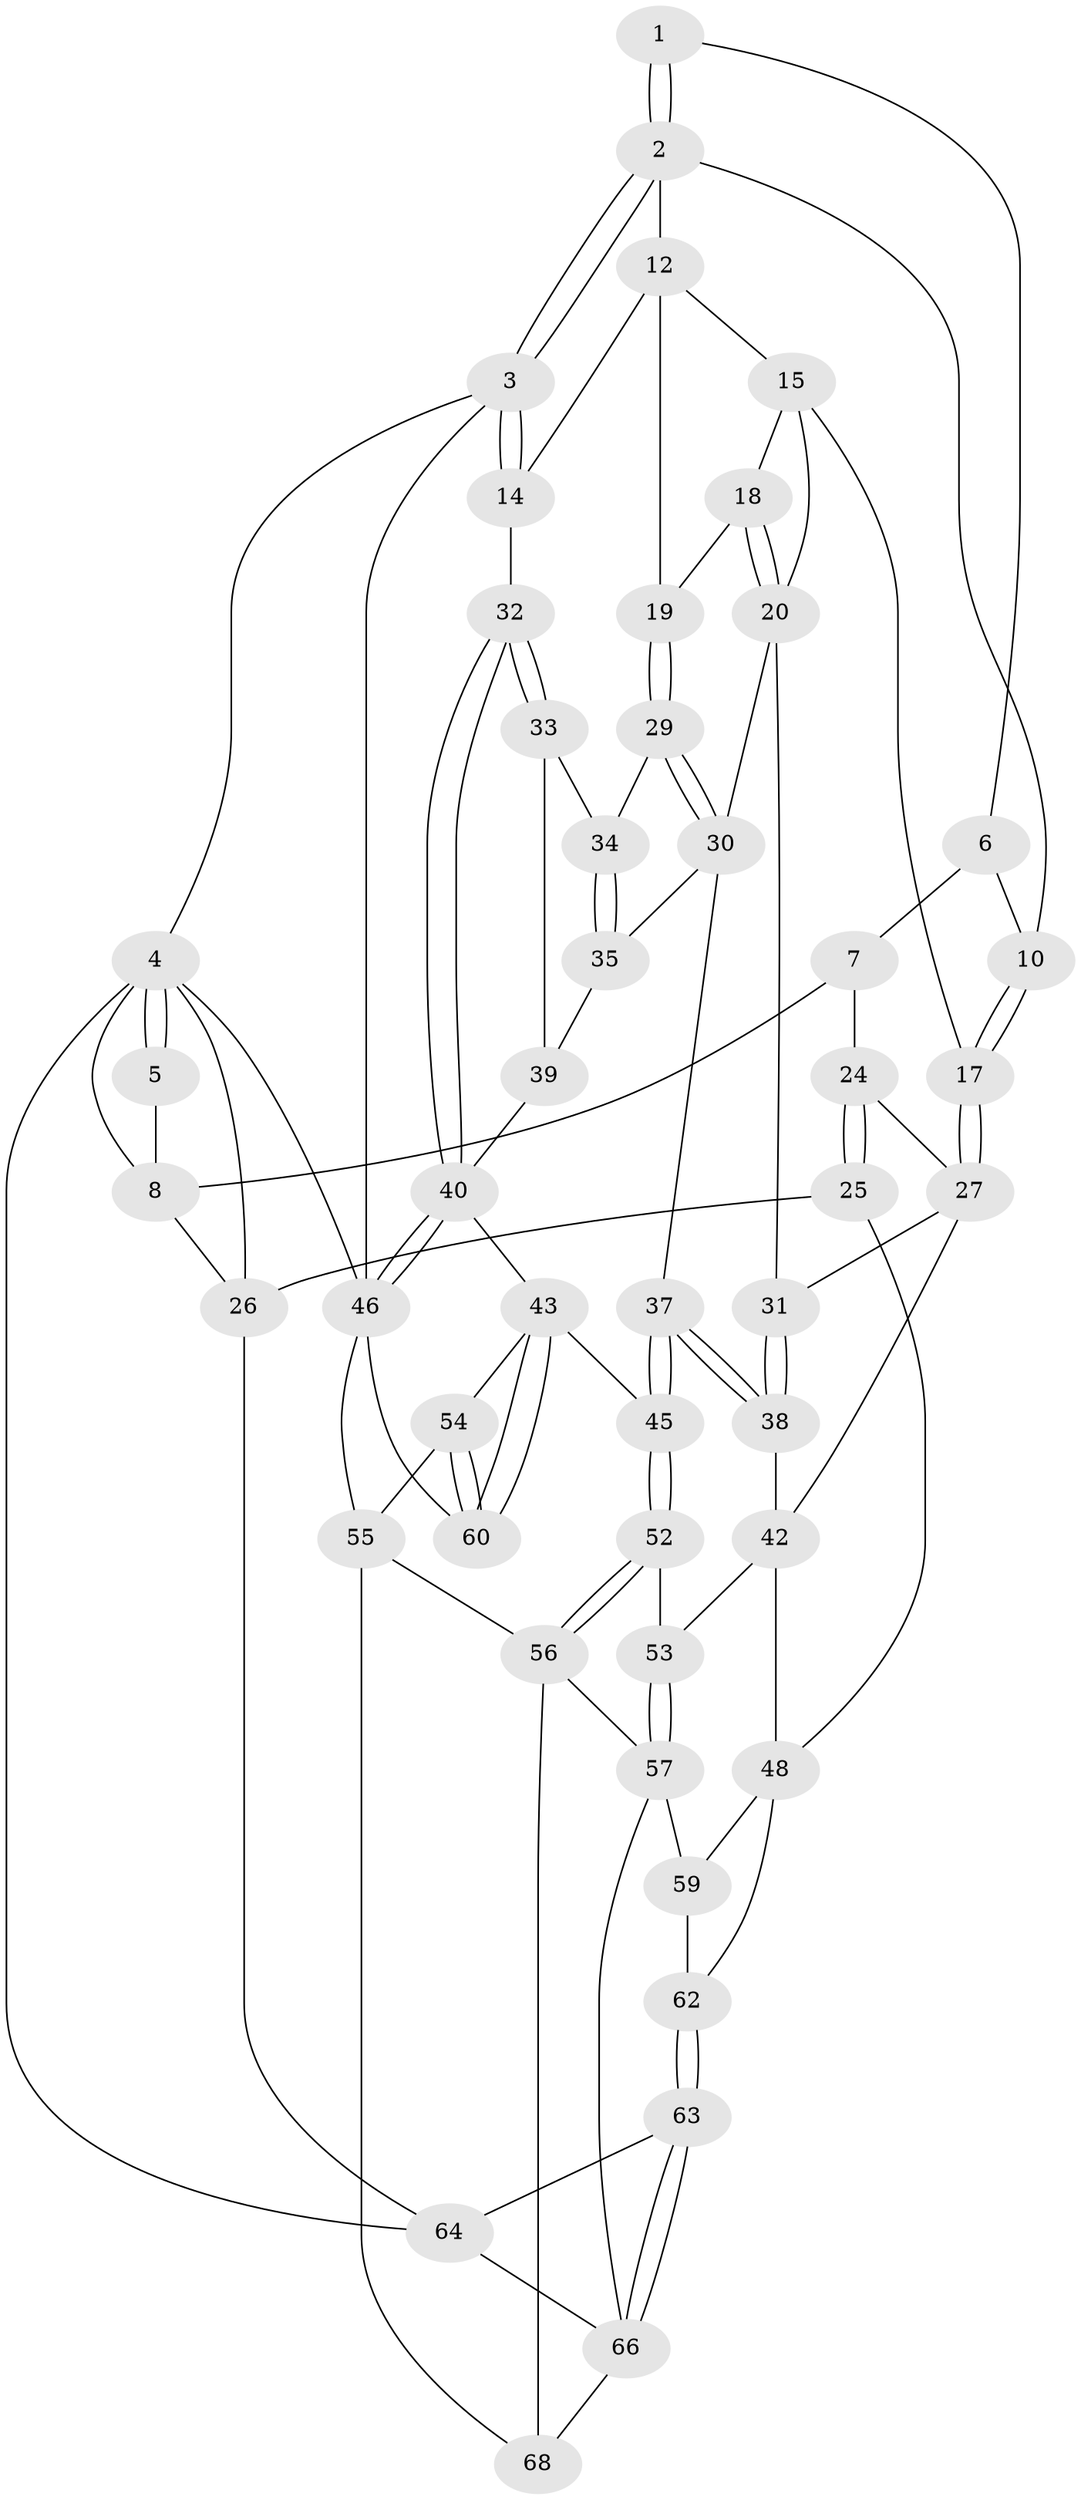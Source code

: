 // Generated by graph-tools (version 1.1) at 2025/52/02/27/25 19:52:39]
// undirected, 49 vertices, 108 edges
graph export_dot {
graph [start="1"]
  node [color=gray90,style=filled];
  1 [pos="+0.3682198385809373+0"];
  2 [pos="+0.5513139288624628+0",super="+9"];
  3 [pos="+1+0"];
  4 [pos="+0+0",super="+51"];
  5 [pos="+0.10708764489513967+0"];
  6 [pos="+0.3063882375061264+0.13816099513276264",super="+11"];
  7 [pos="+0.2440007788642677+0.23121591841333738",super="+23"];
  8 [pos="+0.19270360093892194+0.2285037262142514",super="+22"];
  10 [pos="+0.4295344734686765+0.2730475468005187"];
  12 [pos="+0.6053382312846645+0.0313958741948498",super="+13"];
  14 [pos="+1+0.14992954103226447"];
  15 [pos="+0.6246726205626333+0.08521918170087733",super="+16"];
  17 [pos="+0.4799399556372428+0.32806435839775205"];
  18 [pos="+0.6486693221131454+0.1349823637242916"];
  19 [pos="+0.7931822355910435+0.2791774846781665"];
  20 [pos="+0.6074070555896565+0.33301208524796777",super="+21"];
  24 [pos="+0.2483360762736411+0.5075817987337566"];
  25 [pos="+0.13893990487129568+0.5486418310152554"];
  26 [pos="+0+0.49253877462357587",super="+50"];
  27 [pos="+0.4321896092170171+0.433731229522931",super="+28"];
  29 [pos="+0.7882662443492504+0.2976965835098969"];
  30 [pos="+0.7302714810667592+0.35763052703847736",super="+36"];
  31 [pos="+0.5812717247408645+0.44617484788787987"];
  32 [pos="+1+0.3934928139418734"];
  33 [pos="+0.8994998526645367+0.42096013550393596"];
  34 [pos="+0.8337362961140072+0.37470175447901"];
  35 [pos="+0.7909558367849205+0.48105027314391335"];
  37 [pos="+0.6561763759262332+0.5770661872624037"];
  38 [pos="+0.6456728585548162+0.5722963412146276"];
  39 [pos="+0.8533785460561526+0.4801098145684849"];
  40 [pos="+1+0.5714979247962092",super="+41"];
  42 [pos="+0.44460255014199807+0.5888272471065659",super="+47"];
  43 [pos="+0.8856417522991459+0.6494991748773907",super="+44"];
  45 [pos="+0.6564308596958061+0.5775508818856998"];
  46 [pos="+1+1",super="+61"];
  48 [pos="+0.4240183626089689+0.7127691818618866",super="+49"];
  52 [pos="+0.6315043187962596+0.7292146578939067"];
  53 [pos="+0.5445650979472993+0.7557500649402049"];
  54 [pos="+0.7555175302425622+0.827871872332981"];
  55 [pos="+0.6809187250405503+0.8215879107020914",super="+67"];
  56 [pos="+0.6644910662169339+0.8097490136099557",super="+65"];
  57 [pos="+0.47178147919928903+0.8300403845170587",super="+58"];
  59 [pos="+0.4124957357081713+0.7596351028014682"];
  60 [pos="+0.8908260760887279+0.8937725839317345"];
  62 [pos="+0.190737444964869+0.6917766796961433"];
  63 [pos="+0.20397447911155417+0.7894541591354666"];
  64 [pos="+0.13434216874334773+0.8766128741917625",super="+70"];
  66 [pos="+0.3689291117591777+0.9033504675216255",super="+69"];
  68 [pos="+0.5162014206648342+1"];
  1 -- 2;
  1 -- 2;
  1 -- 6;
  2 -- 3;
  2 -- 3;
  2 -- 10;
  2 -- 12;
  3 -- 4;
  3 -- 14;
  3 -- 14;
  3 -- 46;
  4 -- 5;
  4 -- 5;
  4 -- 46;
  4 -- 26;
  4 -- 8;
  4 -- 64;
  5 -- 8;
  6 -- 7 [weight=2];
  6 -- 10;
  7 -- 8;
  7 -- 24;
  8 -- 26;
  10 -- 17;
  10 -- 17;
  12 -- 15;
  12 -- 19;
  12 -- 14;
  14 -- 32;
  15 -- 18;
  15 -- 17;
  15 -- 20;
  17 -- 27;
  17 -- 27;
  18 -- 19;
  18 -- 20;
  18 -- 20;
  19 -- 29;
  19 -- 29;
  20 -- 30;
  20 -- 31;
  24 -- 25;
  24 -- 25;
  24 -- 27;
  25 -- 26;
  25 -- 48;
  26 -- 64;
  27 -- 31;
  27 -- 42;
  29 -- 30;
  29 -- 30;
  29 -- 34;
  30 -- 35;
  30 -- 37;
  31 -- 38;
  31 -- 38;
  32 -- 33;
  32 -- 33;
  32 -- 40;
  32 -- 40;
  33 -- 34;
  33 -- 39;
  34 -- 35;
  34 -- 35;
  35 -- 39;
  37 -- 38;
  37 -- 38;
  37 -- 45;
  37 -- 45;
  38 -- 42;
  39 -- 40;
  40 -- 46;
  40 -- 46;
  40 -- 43;
  42 -- 48;
  42 -- 53;
  43 -- 60;
  43 -- 60;
  43 -- 45;
  43 -- 54;
  45 -- 52;
  45 -- 52;
  46 -- 60;
  46 -- 55;
  48 -- 59;
  48 -- 62;
  52 -- 53;
  52 -- 56;
  52 -- 56;
  53 -- 57;
  53 -- 57;
  54 -- 55;
  54 -- 60;
  54 -- 60;
  55 -- 56;
  55 -- 68;
  56 -- 57;
  56 -- 68;
  57 -- 66;
  57 -- 59;
  59 -- 62;
  62 -- 63;
  62 -- 63;
  63 -- 64;
  63 -- 66;
  63 -- 66;
  64 -- 66;
  66 -- 68;
}
